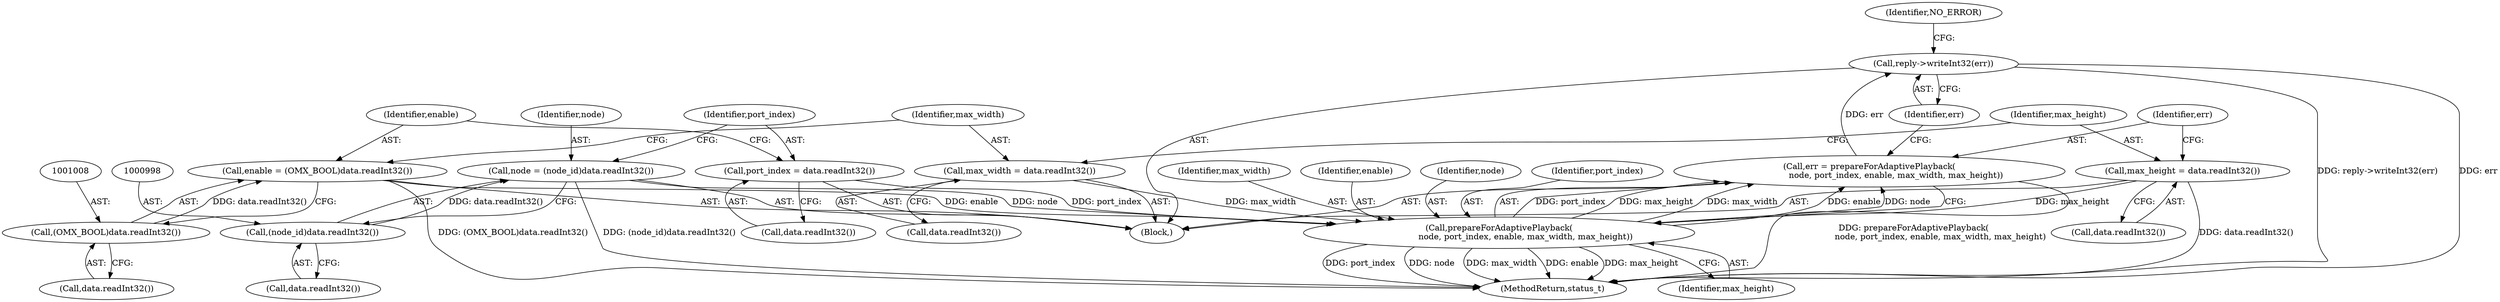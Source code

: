 digraph "0_Android_db829699d3293f254a7387894303451a91278986@API" {
"1001027" [label="(Call,reply->writeInt32(err))"];
"1001019" [label="(Call,err = prepareForAdaptivePlayback(\n                    node, port_index, enable, max_width, max_height))"];
"1001021" [label="(Call,prepareForAdaptivePlayback(\n                    node, port_index, enable, max_width, max_height))"];
"1000995" [label="(Call,node = (node_id)data.readInt32())"];
"1000997" [label="(Call,(node_id)data.readInt32())"];
"1001001" [label="(Call,port_index = data.readInt32())"];
"1001005" [label="(Call,enable = (OMX_BOOL)data.readInt32())"];
"1001007" [label="(Call,(OMX_BOOL)data.readInt32())"];
"1001011" [label="(Call,max_width = data.readInt32())"];
"1001015" [label="(Call,max_height = data.readInt32())"];
"1001013" [label="(Call,data.readInt32())"];
"1001019" [label="(Call,err = prepareForAdaptivePlayback(\n                    node, port_index, enable, max_width, max_height))"];
"1001015" [label="(Call,max_height = data.readInt32())"];
"1000995" [label="(Call,node = (node_id)data.readInt32())"];
"1001017" [label="(Call,data.readInt32())"];
"1001027" [label="(Call,reply->writeInt32(err))"];
"1001028" [label="(Identifier,err)"];
"1001021" [label="(Call,prepareForAdaptivePlayback(\n                    node, port_index, enable, max_width, max_height))"];
"1001025" [label="(Identifier,max_width)"];
"1000999" [label="(Call,data.readInt32())"];
"1000997" [label="(Call,(node_id)data.readInt32())"];
"1001005" [label="(Call,enable = (OMX_BOOL)data.readInt32())"];
"1001003" [label="(Call,data.readInt32())"];
"1001353" [label="(MethodReturn,status_t)"];
"1001009" [label="(Call,data.readInt32())"];
"1001012" [label="(Identifier,max_width)"];
"1001006" [label="(Identifier,enable)"];
"1001026" [label="(Identifier,max_height)"];
"1001011" [label="(Call,max_width = data.readInt32())"];
"1001024" [label="(Identifier,enable)"];
"1001007" [label="(Call,(OMX_BOOL)data.readInt32())"];
"1000989" [label="(Block,)"];
"1001020" [label="(Identifier,err)"];
"1001030" [label="(Identifier,NO_ERROR)"];
"1001002" [label="(Identifier,port_index)"];
"1000996" [label="(Identifier,node)"];
"1001022" [label="(Identifier,node)"];
"1001001" [label="(Call,port_index = data.readInt32())"];
"1001023" [label="(Identifier,port_index)"];
"1001016" [label="(Identifier,max_height)"];
"1001027" -> "1000989"  [label="AST: "];
"1001027" -> "1001028"  [label="CFG: "];
"1001028" -> "1001027"  [label="AST: "];
"1001030" -> "1001027"  [label="CFG: "];
"1001027" -> "1001353"  [label="DDG: reply->writeInt32(err)"];
"1001027" -> "1001353"  [label="DDG: err"];
"1001019" -> "1001027"  [label="DDG: err"];
"1001019" -> "1000989"  [label="AST: "];
"1001019" -> "1001021"  [label="CFG: "];
"1001020" -> "1001019"  [label="AST: "];
"1001021" -> "1001019"  [label="AST: "];
"1001028" -> "1001019"  [label="CFG: "];
"1001019" -> "1001353"  [label="DDG: prepareForAdaptivePlayback(\n                    node, port_index, enable, max_width, max_height)"];
"1001021" -> "1001019"  [label="DDG: port_index"];
"1001021" -> "1001019"  [label="DDG: max_height"];
"1001021" -> "1001019"  [label="DDG: max_width"];
"1001021" -> "1001019"  [label="DDG: enable"];
"1001021" -> "1001019"  [label="DDG: node"];
"1001021" -> "1001026"  [label="CFG: "];
"1001022" -> "1001021"  [label="AST: "];
"1001023" -> "1001021"  [label="AST: "];
"1001024" -> "1001021"  [label="AST: "];
"1001025" -> "1001021"  [label="AST: "];
"1001026" -> "1001021"  [label="AST: "];
"1001021" -> "1001353"  [label="DDG: enable"];
"1001021" -> "1001353"  [label="DDG: max_height"];
"1001021" -> "1001353"  [label="DDG: port_index"];
"1001021" -> "1001353"  [label="DDG: node"];
"1001021" -> "1001353"  [label="DDG: max_width"];
"1000995" -> "1001021"  [label="DDG: node"];
"1001001" -> "1001021"  [label="DDG: port_index"];
"1001005" -> "1001021"  [label="DDG: enable"];
"1001011" -> "1001021"  [label="DDG: max_width"];
"1001015" -> "1001021"  [label="DDG: max_height"];
"1000995" -> "1000989"  [label="AST: "];
"1000995" -> "1000997"  [label="CFG: "];
"1000996" -> "1000995"  [label="AST: "];
"1000997" -> "1000995"  [label="AST: "];
"1001002" -> "1000995"  [label="CFG: "];
"1000995" -> "1001353"  [label="DDG: (node_id)data.readInt32()"];
"1000997" -> "1000995"  [label="DDG: data.readInt32()"];
"1000997" -> "1000999"  [label="CFG: "];
"1000998" -> "1000997"  [label="AST: "];
"1000999" -> "1000997"  [label="AST: "];
"1001001" -> "1000989"  [label="AST: "];
"1001001" -> "1001003"  [label="CFG: "];
"1001002" -> "1001001"  [label="AST: "];
"1001003" -> "1001001"  [label="AST: "];
"1001006" -> "1001001"  [label="CFG: "];
"1001005" -> "1000989"  [label="AST: "];
"1001005" -> "1001007"  [label="CFG: "];
"1001006" -> "1001005"  [label="AST: "];
"1001007" -> "1001005"  [label="AST: "];
"1001012" -> "1001005"  [label="CFG: "];
"1001005" -> "1001353"  [label="DDG: (OMX_BOOL)data.readInt32()"];
"1001007" -> "1001005"  [label="DDG: data.readInt32()"];
"1001007" -> "1001009"  [label="CFG: "];
"1001008" -> "1001007"  [label="AST: "];
"1001009" -> "1001007"  [label="AST: "];
"1001011" -> "1000989"  [label="AST: "];
"1001011" -> "1001013"  [label="CFG: "];
"1001012" -> "1001011"  [label="AST: "];
"1001013" -> "1001011"  [label="AST: "];
"1001016" -> "1001011"  [label="CFG: "];
"1001015" -> "1000989"  [label="AST: "];
"1001015" -> "1001017"  [label="CFG: "];
"1001016" -> "1001015"  [label="AST: "];
"1001017" -> "1001015"  [label="AST: "];
"1001020" -> "1001015"  [label="CFG: "];
"1001015" -> "1001353"  [label="DDG: data.readInt32()"];
}
